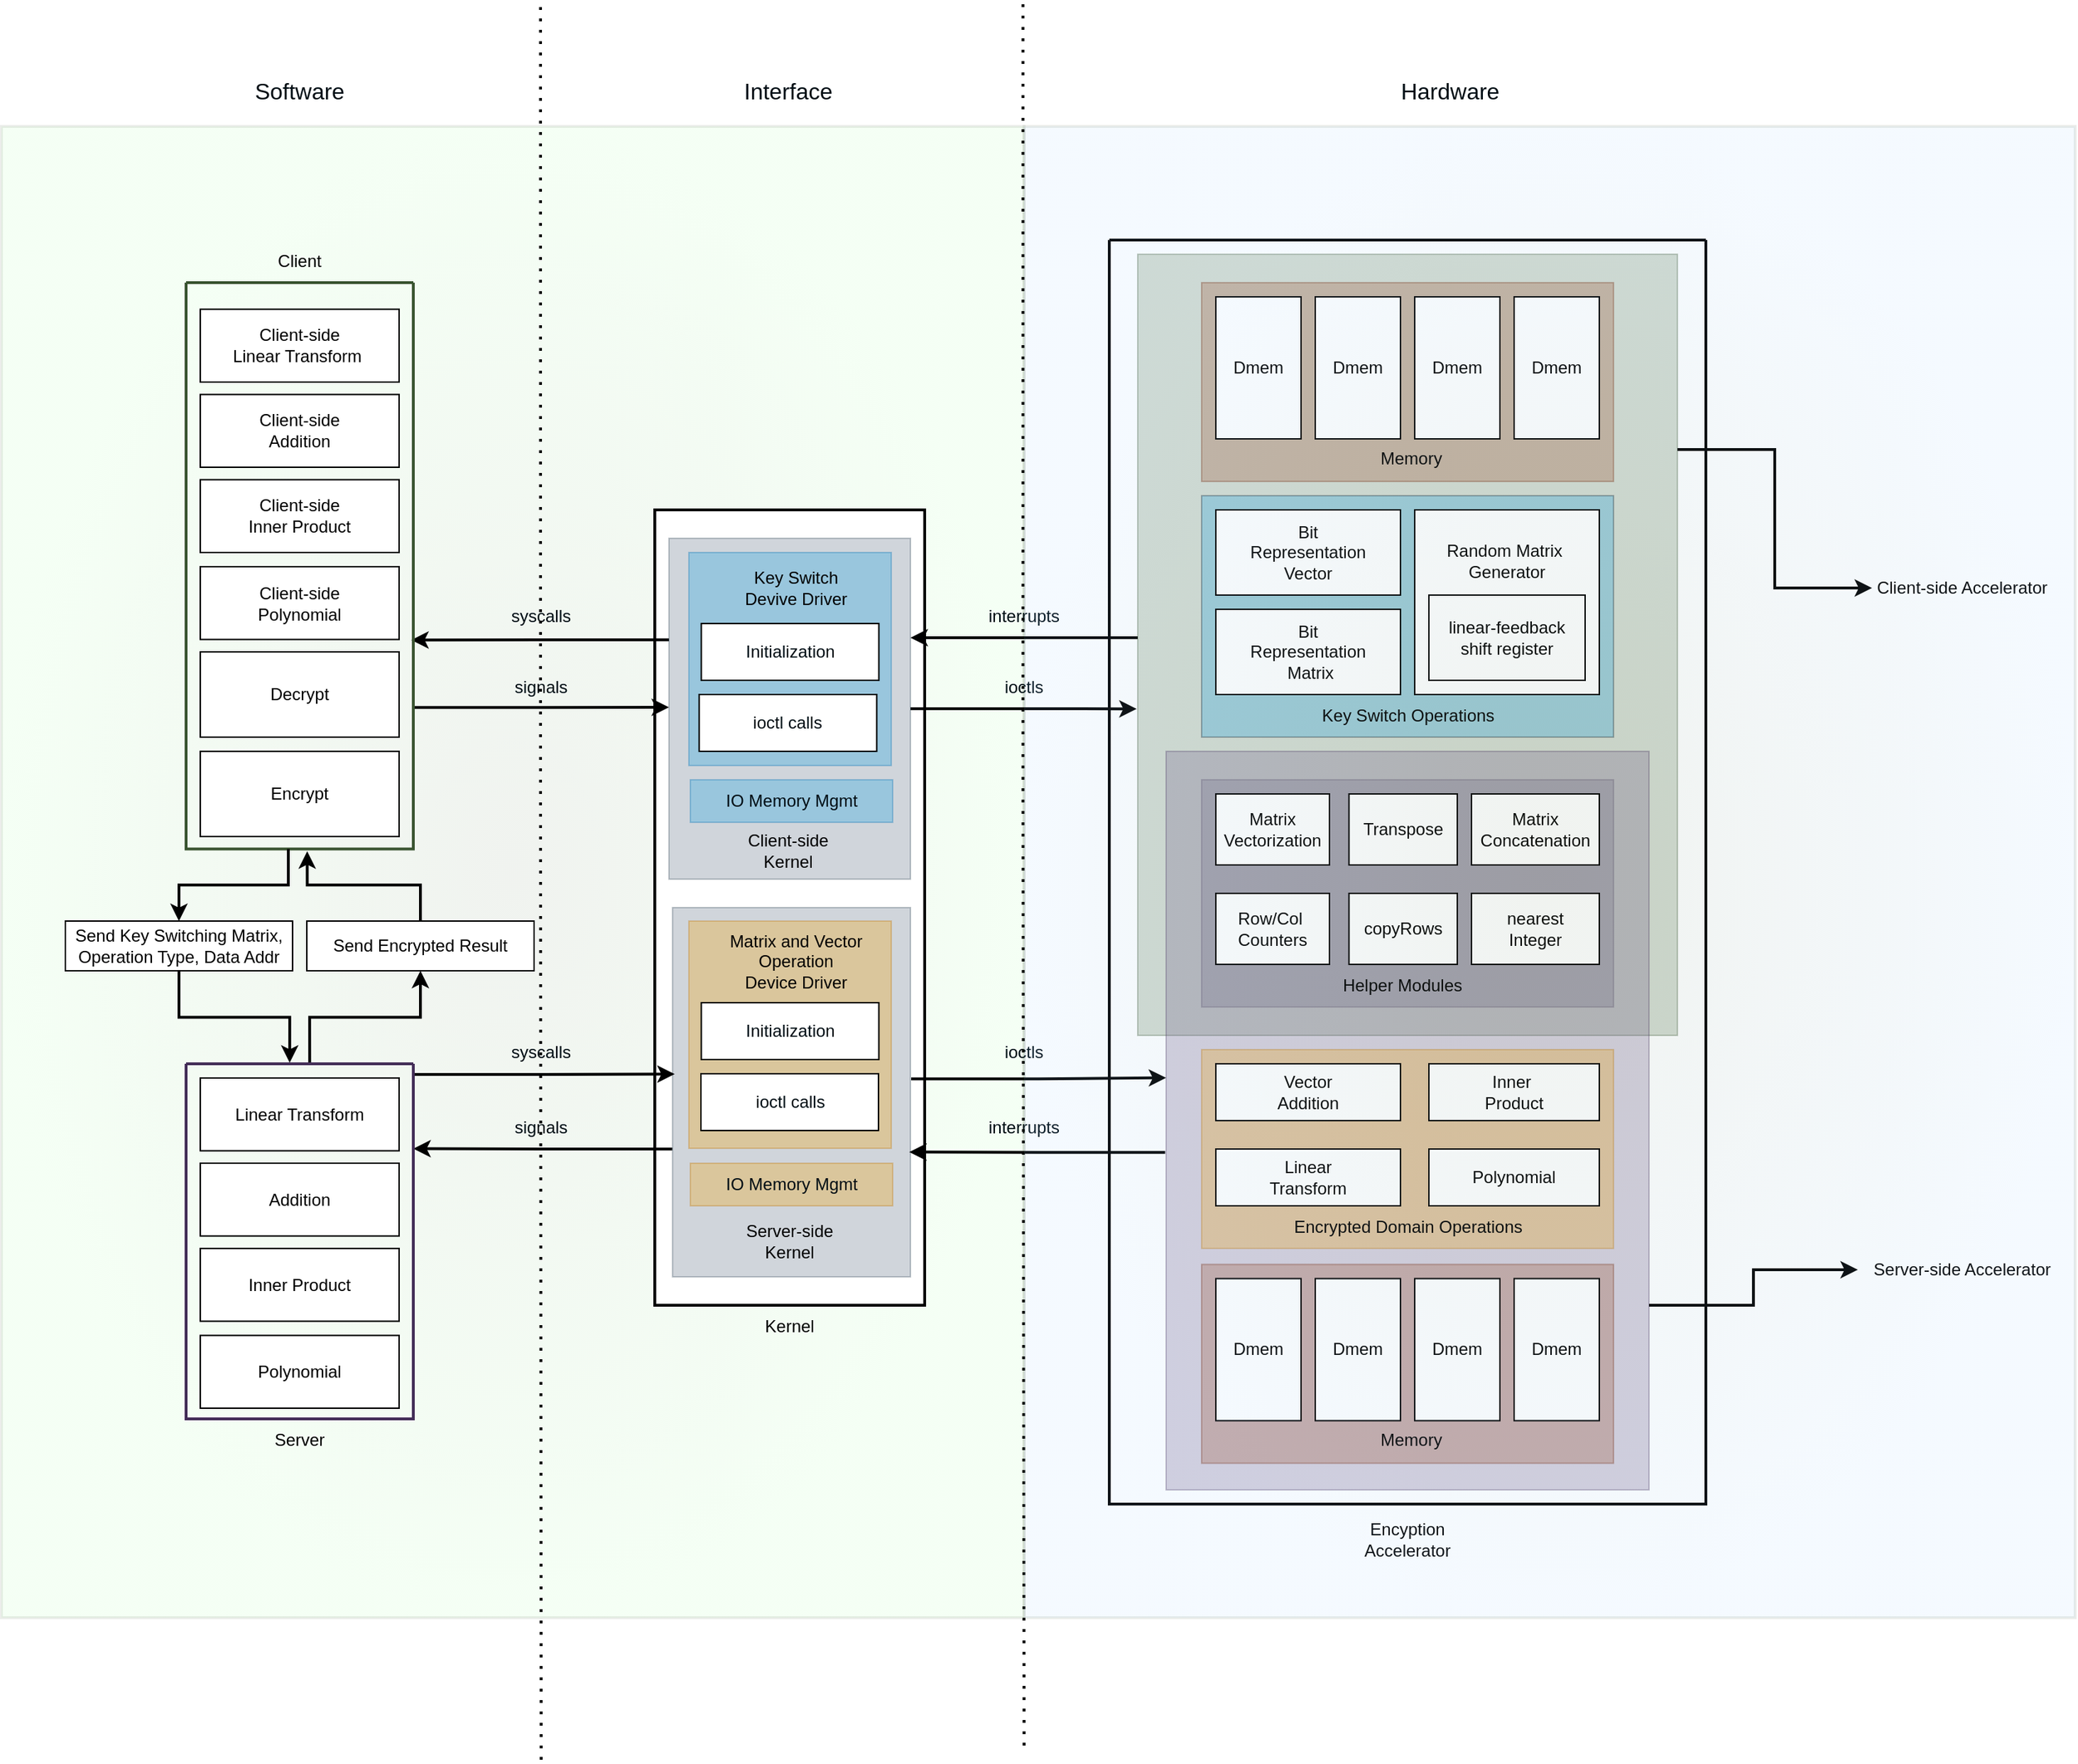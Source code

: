 <mxfile version="17.3.0" type="github">
  <diagram id="uq4rufS0qhb9Er1syNnk" name="Page-1">
    <mxGraphModel dx="2360" dy="2456" grid="1" gridSize="10" guides="1" tooltips="1" connect="1" arrows="1" fold="1" page="1" pageScale="1" pageWidth="827" pageHeight="1169" math="0" shadow="0">
      <root>
        <mxCell id="0" />
        <mxCell id="1" parent="0" />
        <mxCell id="1XTRg42DMQYUQiEpsJQx-182" value="" style="rounded=0;whiteSpace=wrap;html=1;fontColor=#ffffff;strokeWidth=2;gradientDirection=radial;fillColor=#6d8764;strokeColor=#3A5431;opacity=10;gradientColor=#99FF99;" parent="1" vertex="1">
          <mxGeometry x="-20" y="-10" width="720" height="1050" as="geometry" />
        </mxCell>
        <mxCell id="1XTRg42DMQYUQiEpsJQx-10" value="" style="rounded=0;whiteSpace=wrap;html=1;strokeWidth=2;" parent="1" vertex="1">
          <mxGeometry x="440" y="260" width="190" height="560" as="geometry" />
        </mxCell>
        <mxCell id="1XTRg42DMQYUQiEpsJQx-166" style="edgeStyle=orthogonalEdgeStyle;rounded=0;orthogonalLoop=1;jettySize=auto;html=1;exitX=1;exitY=0.5;exitDx=0;exitDy=0;fontColor=#000D14;strokeWidth=2;entryX=-0.002;entryY=0.582;entryDx=0;entryDy=0;entryPerimeter=0;" parent="1" source="1XTRg42DMQYUQiEpsJQx-77" target="1XTRg42DMQYUQiEpsJQx-120" edge="1">
          <mxGeometry relative="1" as="geometry" />
        </mxCell>
        <mxCell id="1XTRg42DMQYUQiEpsJQx-173" style="edgeStyle=orthogonalEdgeStyle;rounded=0;orthogonalLoop=1;jettySize=auto;html=1;exitX=0;exitY=0.298;exitDx=0;exitDy=0;entryX=0.991;entryY=0.631;entryDx=0;entryDy=0;fontColor=#000D14;strokeWidth=2;entryPerimeter=0;exitPerimeter=0;" parent="1" source="1XTRg42DMQYUQiEpsJQx-77" target="1XTRg42DMQYUQiEpsJQx-3" edge="1">
          <mxGeometry relative="1" as="geometry">
            <Array as="points" />
          </mxGeometry>
        </mxCell>
        <mxCell id="1XTRg42DMQYUQiEpsJQx-77" value="" style="rounded=0;whiteSpace=wrap;html=1;strokeWidth=1;opacity=30;fillColor=#647687;fontColor=#ffffff;strokeColor=#314354;" parent="1" vertex="1">
          <mxGeometry x="450" y="280" width="170" height="240" as="geometry" />
        </mxCell>
        <mxCell id="1XTRg42DMQYUQiEpsJQx-162" style="edgeStyle=orthogonalEdgeStyle;rounded=0;orthogonalLoop=1;jettySize=auto;html=1;exitX=1;exitY=0.75;exitDx=0;exitDy=0;fontColor=#000D14;strokeWidth=2;" parent="1" source="1XTRg42DMQYUQiEpsJQx-3" edge="1">
          <mxGeometry relative="1" as="geometry">
            <mxPoint x="450" y="399" as="targetPoint" />
            <Array as="points">
              <mxPoint x="360" y="399" />
            </Array>
          </mxGeometry>
        </mxCell>
        <mxCell id="1XTRg42DMQYUQiEpsJQx-3" value="" style="swimlane;startSize=0;fillColor=#6d8764;fontColor=#ffffff;strokeColor=#3A5431;strokeWidth=2;" parent="1" vertex="1">
          <mxGeometry x="110" y="100" width="160" height="398.75" as="geometry">
            <mxRectangle x="170" y="140" width="50" height="40" as="alternateBounds" />
          </mxGeometry>
        </mxCell>
        <mxCell id="1XTRg42DMQYUQiEpsJQx-36" value="Decrypt" style="rounded=0;whiteSpace=wrap;html=1;" parent="1XTRg42DMQYUQiEpsJQx-3" vertex="1">
          <mxGeometry x="10" y="260" width="140" height="60" as="geometry" />
        </mxCell>
        <mxCell id="1XTRg42DMQYUQiEpsJQx-73" value="Encrypt" style="rounded=0;whiteSpace=wrap;html=1;" parent="1XTRg42DMQYUQiEpsJQx-3" vertex="1">
          <mxGeometry x="10" y="330" width="140" height="60" as="geometry" />
        </mxCell>
        <mxCell id="1XTRg42DMQYUQiEpsJQx-72" value="Client-side&lt;br&gt;Linear Transform&amp;nbsp;" style="rounded=0;whiteSpace=wrap;html=1;strokeWidth=1;" parent="1XTRg42DMQYUQiEpsJQx-3" vertex="1">
          <mxGeometry x="10" y="18.75" width="140" height="51.25" as="geometry" />
        </mxCell>
        <mxCell id="1XTRg42DMQYUQiEpsJQx-128" value="Client-side&lt;br&gt;Addition" style="rounded=0;whiteSpace=wrap;html=1;strokeWidth=1;" parent="1XTRg42DMQYUQiEpsJQx-3" vertex="1">
          <mxGeometry x="10" y="78.75" width="140" height="51.25" as="geometry" />
        </mxCell>
        <mxCell id="1XTRg42DMQYUQiEpsJQx-131" value="Client-side&lt;br&gt;Inner Product" style="rounded=0;whiteSpace=wrap;html=1;strokeWidth=1;" parent="1XTRg42DMQYUQiEpsJQx-3" vertex="1">
          <mxGeometry x="10" y="138.75" width="140" height="51.25" as="geometry" />
        </mxCell>
        <mxCell id="1XTRg42DMQYUQiEpsJQx-133" value="Client-side&lt;br&gt;Polynomial" style="rounded=0;whiteSpace=wrap;html=1;strokeWidth=1;" parent="1XTRg42DMQYUQiEpsJQx-3" vertex="1">
          <mxGeometry x="10" y="200" width="140" height="51.25" as="geometry" />
        </mxCell>
        <mxCell id="1XTRg42DMQYUQiEpsJQx-93" value="" style="rounded=0;whiteSpace=wrap;html=1;fillColor=#1ba1e2;fontColor=#ffffff;strokeColor=#006EAF;opacity=30;" parent="1" vertex="1">
          <mxGeometry x="464" y="290" width="142.5" height="150" as="geometry" />
        </mxCell>
        <mxCell id="1XTRg42DMQYUQiEpsJQx-143" style="edgeStyle=orthogonalEdgeStyle;rounded=0;orthogonalLoop=1;jettySize=auto;html=1;exitX=0.45;exitY=1;exitDx=0;exitDy=0;entryX=0.5;entryY=0;entryDx=0;entryDy=0;strokeWidth=2;exitPerimeter=0;" parent="1" source="1XTRg42DMQYUQiEpsJQx-3" target="1XTRg42DMQYUQiEpsJQx-141" edge="1">
          <mxGeometry relative="1" as="geometry" />
        </mxCell>
        <mxCell id="1XTRg42DMQYUQiEpsJQx-4" value="Client" style="text;html=1;strokeColor=none;fillColor=none;align=center;verticalAlign=middle;whiteSpace=wrap;rounded=0;" parent="1" vertex="1">
          <mxGeometry x="160" y="70" width="60" height="30" as="geometry" />
        </mxCell>
        <mxCell id="1XTRg42DMQYUQiEpsJQx-5" value="" style="swimlane;startSize=0;strokeWidth=2;" parent="1" vertex="1">
          <mxGeometry x="760" y="70" width="420" height="890" as="geometry" />
        </mxCell>
        <mxCell id="1XTRg42DMQYUQiEpsJQx-42" value="" style="rounded=0;whiteSpace=wrap;html=1;strokeWidth=1;opacity=30;fillColor=#76608a;fontColor=#ffffff;strokeColor=#432D57;" parent="1XTRg42DMQYUQiEpsJQx-5" vertex="1">
          <mxGeometry x="65" y="380" width="290" height="160" as="geometry" />
        </mxCell>
        <mxCell id="1XTRg42DMQYUQiEpsJQx-120" value="" style="rounded=0;whiteSpace=wrap;html=1;strokeWidth=1;opacity=30;fillColor=#6d8764;fontColor=#ffffff;strokeColor=#3A5431;" parent="1XTRg42DMQYUQiEpsJQx-5" vertex="1">
          <mxGeometry x="20" y="10" width="380" height="550" as="geometry" />
        </mxCell>
        <mxCell id="1XTRg42DMQYUQiEpsJQx-123" value="" style="rounded=0;whiteSpace=wrap;html=1;strokeWidth=1;opacity=30;fillColor=#76608a;fontColor=#ffffff;strokeColor=#432D57;" parent="1XTRg42DMQYUQiEpsJQx-5" vertex="1">
          <mxGeometry x="40" y="360" width="340" height="520" as="geometry" />
        </mxCell>
        <mxCell id="1XTRg42DMQYUQiEpsJQx-69" value="" style="rounded=0;whiteSpace=wrap;html=1;strokeWidth=1;opacity=30;fillColor=#a0522d;fontColor=#ffffff;strokeColor=#6D1F00;" parent="1XTRg42DMQYUQiEpsJQx-5" vertex="1">
          <mxGeometry x="65" y="721.25" width="290" height="140" as="geometry" />
        </mxCell>
        <mxCell id="1XTRg42DMQYUQiEpsJQx-43" value="" style="rounded=0;whiteSpace=wrap;html=1;strokeWidth=1;opacity=30;fillColor=#f0a30a;fontColor=#000000;strokeColor=#BD7000;" parent="1XTRg42DMQYUQiEpsJQx-5" vertex="1">
          <mxGeometry x="65" y="570" width="290" height="140" as="geometry" />
        </mxCell>
        <mxCell id="1XTRg42DMQYUQiEpsJQx-24" value="" style="rounded=0;whiteSpace=wrap;html=1;opacity=30;fillColor=#1ba1e2;fontColor=#ffffff;strokeColor=#000D14;strokeWidth=1;" parent="1XTRg42DMQYUQiEpsJQx-5" vertex="1">
          <mxGeometry x="65" y="180" width="290" height="170" as="geometry" />
        </mxCell>
        <mxCell id="1XTRg42DMQYUQiEpsJQx-7" value="Bit&lt;br&gt;Representation &lt;br&gt;Vector" style="rounded=0;whiteSpace=wrap;html=1;" parent="1XTRg42DMQYUQiEpsJQx-5" vertex="1">
          <mxGeometry x="75" y="190" width="130" height="60" as="geometry" />
        </mxCell>
        <mxCell id="1XTRg42DMQYUQiEpsJQx-15" value="Bit&lt;br&gt;Representation&lt;br&gt;&amp;nbsp;Matrix" style="rounded=0;whiteSpace=wrap;html=1;" parent="1XTRg42DMQYUQiEpsJQx-5" vertex="1">
          <mxGeometry x="75" y="260" width="130" height="60" as="geometry" />
        </mxCell>
        <mxCell id="1XTRg42DMQYUQiEpsJQx-18" value="Vector&lt;br&gt;Addition" style="rounded=0;whiteSpace=wrap;html=1;" parent="1XTRg42DMQYUQiEpsJQx-5" vertex="1">
          <mxGeometry x="75" y="580" width="130" height="40" as="geometry" />
        </mxCell>
        <mxCell id="1XTRg42DMQYUQiEpsJQx-20" value="Linear&lt;br&gt;Transform" style="rounded=0;whiteSpace=wrap;html=1;" parent="1XTRg42DMQYUQiEpsJQx-5" vertex="1">
          <mxGeometry x="75" y="640" width="130" height="40" as="geometry" />
        </mxCell>
        <mxCell id="1XTRg42DMQYUQiEpsJQx-26" value="Key Switch Operations" style="text;html=1;strokeColor=none;fillColor=none;align=center;verticalAlign=middle;whiteSpace=wrap;rounded=0;opacity=30;" parent="1XTRg42DMQYUQiEpsJQx-5" vertex="1">
          <mxGeometry x="117.5" y="320" width="185" height="30" as="geometry" />
        </mxCell>
        <mxCell id="1XTRg42DMQYUQiEpsJQx-30" value="Random Matrix&amp;nbsp;&lt;br&gt;Generator&lt;br&gt;&lt;br&gt;&lt;br&gt;&lt;br&gt;&lt;br&gt;" style="rounded=0;whiteSpace=wrap;html=1;strokeWidth=1;" parent="1XTRg42DMQYUQiEpsJQx-5" vertex="1">
          <mxGeometry x="215" y="190" width="130" height="130" as="geometry" />
        </mxCell>
        <mxCell id="1XTRg42DMQYUQiEpsJQx-31" value="linear-feedback&lt;br&gt;shift register" style="rounded=0;whiteSpace=wrap;html=1;strokeWidth=1;" parent="1XTRg42DMQYUQiEpsJQx-5" vertex="1">
          <mxGeometry x="225" y="250" width="110" height="60" as="geometry" />
        </mxCell>
        <mxCell id="1XTRg42DMQYUQiEpsJQx-41" value="Inner&amp;nbsp;&lt;br&gt;Product" style="rounded=0;whiteSpace=wrap;html=1;" parent="1XTRg42DMQYUQiEpsJQx-5" vertex="1">
          <mxGeometry x="225" y="580" width="120" height="40" as="geometry" />
        </mxCell>
        <mxCell id="1XTRg42DMQYUQiEpsJQx-45" value="Encrypted Domain Operations" style="text;html=1;strokeColor=none;fillColor=none;align=center;verticalAlign=middle;whiteSpace=wrap;rounded=0;opacity=30;" parent="1XTRg42DMQYUQiEpsJQx-5" vertex="1">
          <mxGeometry x="117.5" y="680" width="185" height="30" as="geometry" />
        </mxCell>
        <mxCell id="1XTRg42DMQYUQiEpsJQx-55" value="Polynomial" style="rounded=0;whiteSpace=wrap;html=1;" parent="1XTRg42DMQYUQiEpsJQx-5" vertex="1">
          <mxGeometry x="225" y="640" width="120" height="40" as="geometry" />
        </mxCell>
        <mxCell id="1XTRg42DMQYUQiEpsJQx-62" value="Dmem" style="rounded=0;whiteSpace=wrap;html=1;" parent="1XTRg42DMQYUQiEpsJQx-5" vertex="1">
          <mxGeometry x="285" y="731.25" width="60" height="100" as="geometry" />
        </mxCell>
        <mxCell id="1XTRg42DMQYUQiEpsJQx-65" value="Dmem" style="rounded=0;whiteSpace=wrap;html=1;" parent="1XTRg42DMQYUQiEpsJQx-5" vertex="1">
          <mxGeometry x="215" y="731.25" width="60" height="100" as="geometry" />
        </mxCell>
        <mxCell id="1XTRg42DMQYUQiEpsJQx-66" value="Dmem" style="rounded=0;whiteSpace=wrap;html=1;" parent="1XTRg42DMQYUQiEpsJQx-5" vertex="1">
          <mxGeometry x="145" y="731.25" width="60" height="100" as="geometry" />
        </mxCell>
        <mxCell id="1XTRg42DMQYUQiEpsJQx-67" value="Dmem" style="rounded=0;whiteSpace=wrap;html=1;" parent="1XTRg42DMQYUQiEpsJQx-5" vertex="1">
          <mxGeometry x="75" y="731.25" width="60" height="100" as="geometry" />
        </mxCell>
        <mxCell id="1XTRg42DMQYUQiEpsJQx-70" value="&lt;div style=&quot;text-align: justify&quot;&gt;&lt;span style=&quot;font-family: &amp;#34;helvetica&amp;#34; ; text-align: center&quot;&gt;Memory&lt;/span&gt;&lt;/div&gt;" style="text;whiteSpace=wrap;html=1;" parent="1XTRg42DMQYUQiEpsJQx-5" vertex="1">
          <mxGeometry x="189.38" y="831.25" width="110" height="30" as="geometry" />
        </mxCell>
        <mxCell id="1XTRg42DMQYUQiEpsJQx-46" value="Helper Modules" style="text;html=1;strokeColor=none;fillColor=none;align=center;verticalAlign=middle;whiteSpace=wrap;rounded=0;opacity=30;" parent="1XTRg42DMQYUQiEpsJQx-5" vertex="1">
          <mxGeometry x="114.38" y="510" width="185" height="30" as="geometry" />
        </mxCell>
        <mxCell id="1XTRg42DMQYUQiEpsJQx-47" value="Matrix&lt;br&gt;Vectorization" style="rounded=0;whiteSpace=wrap;html=1;" parent="1XTRg42DMQYUQiEpsJQx-5" vertex="1">
          <mxGeometry x="75" y="390" width="80" height="50" as="geometry" />
        </mxCell>
        <mxCell id="1XTRg42DMQYUQiEpsJQx-48" value="Transpose" style="rounded=0;whiteSpace=wrap;html=1;" parent="1XTRg42DMQYUQiEpsJQx-5" vertex="1">
          <mxGeometry x="168.75" y="390" width="76.25" height="50" as="geometry" />
        </mxCell>
        <mxCell id="1XTRg42DMQYUQiEpsJQx-50" value="Row/Col&amp;nbsp;&lt;br&gt;Counters" style="rounded=0;whiteSpace=wrap;html=1;" parent="1XTRg42DMQYUQiEpsJQx-5" vertex="1">
          <mxGeometry x="75" y="460" width="80" height="50" as="geometry" />
        </mxCell>
        <mxCell id="1XTRg42DMQYUQiEpsJQx-54" value="nearest&lt;br&gt;Integer" style="rounded=0;whiteSpace=wrap;html=1;" parent="1XTRg42DMQYUQiEpsJQx-5" vertex="1">
          <mxGeometry x="255" y="460" width="90" height="50" as="geometry" />
        </mxCell>
        <mxCell id="1XTRg42DMQYUQiEpsJQx-59" value="Matrix&lt;br&gt;Concatenation" style="rounded=0;whiteSpace=wrap;html=1;" parent="1XTRg42DMQYUQiEpsJQx-5" vertex="1">
          <mxGeometry x="255" y="390" width="90" height="50" as="geometry" />
        </mxCell>
        <mxCell id="1XTRg42DMQYUQiEpsJQx-68" value="copyRows" style="rounded=0;whiteSpace=wrap;html=1;" parent="1XTRg42DMQYUQiEpsJQx-5" vertex="1">
          <mxGeometry x="168.75" y="460" width="76.25" height="50" as="geometry" />
        </mxCell>
        <mxCell id="1XTRg42DMQYUQiEpsJQx-114" value="" style="rounded=0;whiteSpace=wrap;html=1;strokeWidth=1;opacity=30;fillColor=#a0522d;fontColor=#ffffff;strokeColor=#6D1F00;" parent="1XTRg42DMQYUQiEpsJQx-5" vertex="1">
          <mxGeometry x="65" y="30" width="290" height="140" as="geometry" />
        </mxCell>
        <mxCell id="1XTRg42DMQYUQiEpsJQx-115" value="Dmem" style="rounded=0;whiteSpace=wrap;html=1;" parent="1XTRg42DMQYUQiEpsJQx-5" vertex="1">
          <mxGeometry x="285" y="40" width="60" height="100" as="geometry" />
        </mxCell>
        <mxCell id="1XTRg42DMQYUQiEpsJQx-116" value="Dmem" style="rounded=0;whiteSpace=wrap;html=1;" parent="1XTRg42DMQYUQiEpsJQx-5" vertex="1">
          <mxGeometry x="215" y="40" width="60" height="100" as="geometry" />
        </mxCell>
        <mxCell id="1XTRg42DMQYUQiEpsJQx-117" value="Dmem" style="rounded=0;whiteSpace=wrap;html=1;" parent="1XTRg42DMQYUQiEpsJQx-5" vertex="1">
          <mxGeometry x="145" y="40" width="60" height="100" as="geometry" />
        </mxCell>
        <mxCell id="1XTRg42DMQYUQiEpsJQx-118" value="Dmem" style="rounded=0;whiteSpace=wrap;html=1;" parent="1XTRg42DMQYUQiEpsJQx-5" vertex="1">
          <mxGeometry x="75" y="40" width="60" height="100" as="geometry" />
        </mxCell>
        <mxCell id="1XTRg42DMQYUQiEpsJQx-119" value="&lt;div style=&quot;text-align: justify&quot;&gt;&lt;span style=&quot;font-family: &amp;#34;helvetica&amp;#34; ; text-align: center&quot;&gt;Memory&lt;/span&gt;&lt;/div&gt;" style="text;whiteSpace=wrap;html=1;" parent="1XTRg42DMQYUQiEpsJQx-5" vertex="1">
          <mxGeometry x="189.38" y="140" width="110" height="30" as="geometry" />
        </mxCell>
        <mxCell id="1XTRg42DMQYUQiEpsJQx-6" value="Encyption Accelerator" style="text;html=1;strokeColor=none;fillColor=none;align=center;verticalAlign=middle;whiteSpace=wrap;rounded=0;" parent="1" vertex="1">
          <mxGeometry x="940" y="970" width="60" height="30" as="geometry" />
        </mxCell>
        <mxCell id="1XTRg42DMQYUQiEpsJQx-76" value="Client-side &lt;br&gt;Kernel" style="text;html=1;strokeColor=none;fillColor=none;align=center;verticalAlign=middle;whiteSpace=wrap;rounded=0;opacity=30;" parent="1" vertex="1">
          <mxGeometry x="468.75" y="480" width="130" height="40" as="geometry" />
        </mxCell>
        <mxCell id="1XTRg42DMQYUQiEpsJQx-167" style="edgeStyle=orthogonalEdgeStyle;rounded=0;orthogonalLoop=1;jettySize=auto;html=1;exitX=1.003;exitY=0.464;exitDx=0;exitDy=0;fontColor=#000D14;strokeWidth=2;entryX=0;entryY=0.442;entryDx=0;entryDy=0;entryPerimeter=0;exitPerimeter=0;" parent="1" source="1XTRg42DMQYUQiEpsJQx-79" target="1XTRg42DMQYUQiEpsJQx-123" edge="1">
          <mxGeometry relative="1" as="geometry">
            <mxPoint x="800" y="650" as="targetPoint" />
          </mxGeometry>
        </mxCell>
        <mxCell id="1XTRg42DMQYUQiEpsJQx-175" style="edgeStyle=orthogonalEdgeStyle;rounded=0;orthogonalLoop=1;jettySize=auto;html=1;entryX=1;entryY=0.239;entryDx=0;entryDy=0;fontColor=#000D14;strokeWidth=2;entryPerimeter=0;exitX=-0.001;exitY=0.654;exitDx=0;exitDy=0;exitPerimeter=0;" parent="1" source="1XTRg42DMQYUQiEpsJQx-79" target="1XTRg42DMQYUQiEpsJQx-97" edge="1">
          <mxGeometry relative="1" as="geometry">
            <mxPoint x="450" y="710" as="sourcePoint" />
          </mxGeometry>
        </mxCell>
        <mxCell id="1XTRg42DMQYUQiEpsJQx-79" value="" style="rounded=0;whiteSpace=wrap;html=1;strokeWidth=1;opacity=30;fillColor=#647687;fontColor=#ffffff;strokeColor=#314354;" parent="1" vertex="1">
          <mxGeometry x="452.5" y="540" width="167.5" height="260" as="geometry" />
        </mxCell>
        <mxCell id="1XTRg42DMQYUQiEpsJQx-83" value="Kernel" style="text;html=1;strokeColor=none;fillColor=none;align=center;verticalAlign=middle;whiteSpace=wrap;rounded=0;" parent="1" vertex="1">
          <mxGeometry x="505" y="820" width="60" height="30" as="geometry" />
        </mxCell>
        <mxCell id="1XTRg42DMQYUQiEpsJQx-92" value="Key Switch &lt;br&gt;Devive Driver" style="text;html=1;strokeColor=none;fillColor=none;align=center;verticalAlign=middle;whiteSpace=wrap;rounded=0;opacity=30;" parent="1" vertex="1">
          <mxGeometry x="477.75" y="300" width="122.5" height="30" as="geometry" />
        </mxCell>
        <mxCell id="1XTRg42DMQYUQiEpsJQx-145" style="edgeStyle=orthogonalEdgeStyle;rounded=0;orthogonalLoop=1;jettySize=auto;html=1;exitX=0.544;exitY=-0.003;exitDx=0;exitDy=0;entryX=0.5;entryY=1;entryDx=0;entryDy=0;strokeWidth=2;exitPerimeter=0;" parent="1" source="1XTRg42DMQYUQiEpsJQx-97" target="1XTRg42DMQYUQiEpsJQx-142" edge="1">
          <mxGeometry relative="1" as="geometry" />
        </mxCell>
        <mxCell id="1XTRg42DMQYUQiEpsJQx-163" style="edgeStyle=orthogonalEdgeStyle;rounded=0;orthogonalLoop=1;jettySize=auto;html=1;exitX=1.002;exitY=0.03;exitDx=0;exitDy=0;entryX=0.009;entryY=0.451;entryDx=0;entryDy=0;fontColor=#000D14;strokeWidth=2;entryPerimeter=0;exitPerimeter=0;" parent="1" source="1XTRg42DMQYUQiEpsJQx-97" target="1XTRg42DMQYUQiEpsJQx-79" edge="1">
          <mxGeometry relative="1" as="geometry" />
        </mxCell>
        <mxCell id="1XTRg42DMQYUQiEpsJQx-97" value="" style="swimlane;startSize=0;fillColor=#76608a;fontColor=#ffffff;strokeColor=#432D57;strokeWidth=2;" parent="1" vertex="1">
          <mxGeometry x="110" y="650" width="160" height="250" as="geometry">
            <mxRectangle x="170" y="140" width="50" height="40" as="alternateBounds" />
          </mxGeometry>
        </mxCell>
        <mxCell id="1XTRg42DMQYUQiEpsJQx-135" value="Linear Transform" style="rounded=0;whiteSpace=wrap;html=1;strokeWidth=1;" parent="1XTRg42DMQYUQiEpsJQx-97" vertex="1">
          <mxGeometry x="10" y="10" width="140" height="51.25" as="geometry" />
        </mxCell>
        <mxCell id="1XTRg42DMQYUQiEpsJQx-136" value="Addition" style="rounded=0;whiteSpace=wrap;html=1;strokeWidth=1;" parent="1XTRg42DMQYUQiEpsJQx-97" vertex="1">
          <mxGeometry x="10" y="70" width="140" height="51.25" as="geometry" />
        </mxCell>
        <mxCell id="1XTRg42DMQYUQiEpsJQx-137" value="Inner Product" style="rounded=0;whiteSpace=wrap;html=1;strokeWidth=1;" parent="1XTRg42DMQYUQiEpsJQx-97" vertex="1">
          <mxGeometry x="10" y="130" width="140" height="51.25" as="geometry" />
        </mxCell>
        <mxCell id="1XTRg42DMQYUQiEpsJQx-138" value="Polynomial" style="rounded=0;whiteSpace=wrap;html=1;strokeWidth=1;" parent="1XTRg42DMQYUQiEpsJQx-97" vertex="1">
          <mxGeometry x="10" y="191.25" width="140" height="51.25" as="geometry" />
        </mxCell>
        <mxCell id="1XTRg42DMQYUQiEpsJQx-102" value="Server" style="text;html=1;strokeColor=none;fillColor=none;align=center;verticalAlign=middle;whiteSpace=wrap;rounded=0;" parent="1" vertex="1">
          <mxGeometry x="160" y="900" width="60" height="30" as="geometry" />
        </mxCell>
        <mxCell id="1XTRg42DMQYUQiEpsJQx-104" value="Server-side &lt;br&gt;Kernel" style="text;html=1;strokeColor=none;fillColor=none;align=center;verticalAlign=middle;whiteSpace=wrap;rounded=0;opacity=30;" parent="1" vertex="1">
          <mxGeometry x="470" y="760" width="130" height="30" as="geometry" />
        </mxCell>
        <mxCell id="1XTRg42DMQYUQiEpsJQx-121" value="Client-side Accelerator" style="text;html=1;strokeColor=none;fillColor=none;align=center;verticalAlign=middle;whiteSpace=wrap;rounded=0;opacity=30;" parent="1" vertex="1">
          <mxGeometry x="1297" y="300" width="127" height="30" as="geometry" />
        </mxCell>
        <mxCell id="1XTRg42DMQYUQiEpsJQx-126" style="edgeStyle=orthogonalEdgeStyle;rounded=0;orthogonalLoop=1;jettySize=auto;html=1;exitX=1;exitY=0.25;exitDx=0;exitDy=0;strokeWidth=2;" parent="1" source="1XTRg42DMQYUQiEpsJQx-120" target="1XTRg42DMQYUQiEpsJQx-121" edge="1">
          <mxGeometry relative="1" as="geometry" />
        </mxCell>
        <mxCell id="1XTRg42DMQYUQiEpsJQx-124" value="Server-side Accelerator" style="text;html=1;strokeColor=none;fillColor=none;align=center;verticalAlign=middle;whiteSpace=wrap;rounded=0;opacity=30;" parent="1" vertex="1">
          <mxGeometry x="1287" y="780" width="146.62" height="30" as="geometry" />
        </mxCell>
        <mxCell id="1XTRg42DMQYUQiEpsJQx-127" style="edgeStyle=orthogonalEdgeStyle;rounded=0;orthogonalLoop=1;jettySize=auto;html=1;exitX=1;exitY=0.75;exitDx=0;exitDy=0;strokeWidth=2;" parent="1" source="1XTRg42DMQYUQiEpsJQx-123" target="1XTRg42DMQYUQiEpsJQx-124" edge="1">
          <mxGeometry relative="1" as="geometry" />
        </mxCell>
        <mxCell id="1XTRg42DMQYUQiEpsJQx-144" style="edgeStyle=orthogonalEdgeStyle;rounded=0;orthogonalLoop=1;jettySize=auto;html=1;exitX=0.5;exitY=1;exitDx=0;exitDy=0;entryX=0.456;entryY=-0.003;entryDx=0;entryDy=0;strokeWidth=2;entryPerimeter=0;" parent="1" source="1XTRg42DMQYUQiEpsJQx-141" target="1XTRg42DMQYUQiEpsJQx-97" edge="1">
          <mxGeometry relative="1" as="geometry" />
        </mxCell>
        <mxCell id="1XTRg42DMQYUQiEpsJQx-141" value="&lt;span&gt;Send Key Switching Matrix,&lt;br&gt;Operation Type, Data Addr&lt;br&gt;&lt;/span&gt;" style="rounded=0;whiteSpace=wrap;html=1;strokeWidth=1;" parent="1" vertex="1">
          <mxGeometry x="25" y="549.5" width="160" height="35" as="geometry" />
        </mxCell>
        <mxCell id="1XTRg42DMQYUQiEpsJQx-146" style="edgeStyle=orthogonalEdgeStyle;rounded=0;orthogonalLoop=1;jettySize=auto;html=1;exitX=0.5;exitY=0;exitDx=0;exitDy=0;entryX=0.533;entryY=1.004;entryDx=0;entryDy=0;strokeWidth=2;entryPerimeter=0;" parent="1" source="1XTRg42DMQYUQiEpsJQx-142" target="1XTRg42DMQYUQiEpsJQx-3" edge="1">
          <mxGeometry relative="1" as="geometry" />
        </mxCell>
        <mxCell id="1XTRg42DMQYUQiEpsJQx-142" value="&lt;span&gt;Send Encrypted Result&lt;/span&gt;" style="rounded=0;whiteSpace=wrap;html=1;strokeWidth=1;" parent="1" vertex="1">
          <mxGeometry x="195" y="549.5" width="160" height="35" as="geometry" />
        </mxCell>
        <mxCell id="1XTRg42DMQYUQiEpsJQx-149" value="" style="rounded=0;whiteSpace=wrap;html=1;fillColor=#f0a30a;fontColor=#000000;strokeColor=#BD7000;opacity=30;" parent="1" vertex="1">
          <mxGeometry x="464" y="549.5" width="142.5" height="160" as="geometry" />
        </mxCell>
        <mxCell id="1XTRg42DMQYUQiEpsJQx-150" value="Matrix and Vector Operation &lt;br&gt;Device Driver" style="text;html=1;strokeColor=none;fillColor=none;align=center;verticalAlign=middle;whiteSpace=wrap;rounded=0;opacity=30;" parent="1" vertex="1">
          <mxGeometry x="477.75" y="562" width="122.5" height="31.25" as="geometry" />
        </mxCell>
        <mxCell id="1XTRg42DMQYUQiEpsJQx-151" value="&lt;font color=&quot;#000d14&quot;&gt;IO Memory Mgmt&lt;/font&gt;" style="rounded=0;whiteSpace=wrap;html=1;fillColor=#1ba1e2;fontColor=#ffffff;strokeColor=#006EAF;opacity=30;" parent="1" vertex="1">
          <mxGeometry x="465" y="450" width="142.5" height="30" as="geometry" />
        </mxCell>
        <mxCell id="1XTRg42DMQYUQiEpsJQx-154" value="&lt;font color=&quot;#000d14&quot;&gt;Initialization&lt;/font&gt;" style="rounded=0;whiteSpace=wrap;html=1;" parent="1" vertex="1">
          <mxGeometry x="472.75" y="340" width="125" height="40" as="geometry" />
        </mxCell>
        <mxCell id="1XTRg42DMQYUQiEpsJQx-155" value="&lt;font color=&quot;#000d14&quot;&gt;Initialization&lt;/font&gt;" style="rounded=0;whiteSpace=wrap;html=1;" parent="1" vertex="1">
          <mxGeometry x="472.75" y="607" width="125" height="40" as="geometry" />
        </mxCell>
        <mxCell id="1XTRg42DMQYUQiEpsJQx-158" value="&lt;span style=&quot;color: rgb(0 , 13 , 20)&quot;&gt;ioctl calls&lt;/span&gt;" style="rounded=0;whiteSpace=wrap;html=1;" parent="1" vertex="1">
          <mxGeometry x="472.5" y="657" width="125" height="40" as="geometry" />
        </mxCell>
        <mxCell id="1XTRg42DMQYUQiEpsJQx-156" value="&lt;font color=&quot;#000d14&quot;&gt;ioctl calls&lt;/font&gt;" style="rounded=0;whiteSpace=wrap;html=1;" parent="1" vertex="1">
          <mxGeometry x="471.25" y="390" width="125" height="40" as="geometry" />
        </mxCell>
        <mxCell id="1XTRg42DMQYUQiEpsJQx-164" value="syscalls" style="text;html=1;strokeColor=none;fillColor=none;align=center;verticalAlign=middle;whiteSpace=wrap;rounded=0;fontColor=#000D14;" parent="1" vertex="1">
          <mxGeometry x="330" y="320" width="60" height="30" as="geometry" />
        </mxCell>
        <mxCell id="1XTRg42DMQYUQiEpsJQx-165" value="syscalls" style="text;html=1;strokeColor=none;fillColor=none;align=center;verticalAlign=middle;whiteSpace=wrap;rounded=0;fontColor=#000D14;" parent="1" vertex="1">
          <mxGeometry x="330" y="627" width="60" height="30" as="geometry" />
        </mxCell>
        <mxCell id="1XTRg42DMQYUQiEpsJQx-168" value="ioctls" style="text;html=1;strokeColor=none;fillColor=none;align=center;verticalAlign=middle;whiteSpace=wrap;rounded=0;fontColor=#000D14;" parent="1" vertex="1">
          <mxGeometry x="670" y="370" width="60" height="30" as="geometry" />
        </mxCell>
        <mxCell id="1XTRg42DMQYUQiEpsJQx-169" value="ioctls" style="text;html=1;strokeColor=none;fillColor=none;align=center;verticalAlign=middle;whiteSpace=wrap;rounded=0;fontColor=#000D14;" parent="1" vertex="1">
          <mxGeometry x="670" y="627" width="60" height="30" as="geometry" />
        </mxCell>
        <mxCell id="1XTRg42DMQYUQiEpsJQx-171" style="edgeStyle=orthogonalEdgeStyle;rounded=0;orthogonalLoop=1;jettySize=auto;html=1;fontColor=#000D14;strokeWidth=2;" parent="1" edge="1">
          <mxGeometry relative="1" as="geometry">
            <mxPoint x="780" y="350" as="sourcePoint" />
            <mxPoint x="620" y="350" as="targetPoint" />
          </mxGeometry>
        </mxCell>
        <mxCell id="1XTRg42DMQYUQiEpsJQx-172" value="interrupts" style="text;html=1;strokeColor=none;fillColor=none;align=center;verticalAlign=middle;whiteSpace=wrap;rounded=0;fontColor=#000D14;" parent="1" vertex="1">
          <mxGeometry x="670" y="320" width="60" height="30" as="geometry" />
        </mxCell>
        <mxCell id="1XTRg42DMQYUQiEpsJQx-176" value="signals" style="text;html=1;strokeColor=none;fillColor=none;align=center;verticalAlign=middle;whiteSpace=wrap;rounded=0;fontColor=#000D14;" parent="1" vertex="1">
          <mxGeometry x="330" y="370" width="60" height="30" as="geometry" />
        </mxCell>
        <mxCell id="1XTRg42DMQYUQiEpsJQx-177" value="signals" style="text;html=1;strokeColor=none;fillColor=none;align=center;verticalAlign=middle;whiteSpace=wrap;rounded=0;fontColor=#000D14;" parent="1" vertex="1">
          <mxGeometry x="330" y="679.5" width="60" height="30" as="geometry" />
        </mxCell>
        <mxCell id="1XTRg42DMQYUQiEpsJQx-178" style="edgeStyle=orthogonalEdgeStyle;rounded=0;orthogonalLoop=1;jettySize=auto;html=1;exitX=-0.002;exitY=0.543;exitDx=0;exitDy=0;fontColor=#000D14;strokeWidth=2;exitPerimeter=0;entryX=0.995;entryY=0.662;entryDx=0;entryDy=0;entryPerimeter=0;" parent="1" source="1XTRg42DMQYUQiEpsJQx-123" target="1XTRg42DMQYUQiEpsJQx-79" edge="1">
          <mxGeometry relative="1" as="geometry">
            <mxPoint x="630" y="712" as="targetPoint" />
          </mxGeometry>
        </mxCell>
        <mxCell id="1XTRg42DMQYUQiEpsJQx-179" value="interrupts" style="text;html=1;strokeColor=none;fillColor=none;align=center;verticalAlign=middle;whiteSpace=wrap;rounded=0;fontColor=#000D14;" parent="1" vertex="1">
          <mxGeometry x="670" y="679.5" width="60" height="30" as="geometry" />
        </mxCell>
        <mxCell id="1XTRg42DMQYUQiEpsJQx-181" value="&lt;font color=&quot;#000d14&quot;&gt;IO Memory Mgmt&lt;/font&gt;" style="rounded=0;whiteSpace=wrap;html=1;fillColor=#f0a30a;fontColor=#000000;strokeColor=#BD7000;opacity=30;" parent="1" vertex="1">
          <mxGeometry x="465" y="720" width="142.5" height="30" as="geometry" />
        </mxCell>
        <mxCell id="1XTRg42DMQYUQiEpsJQx-183" value="" style="endArrow=none;dashed=1;html=1;dashPattern=1 3;strokeWidth=2;rounded=0;fontColor=#000D14;" parent="1" edge="1">
          <mxGeometry width="50" height="50" relative="1" as="geometry">
            <mxPoint x="700" y="1130" as="sourcePoint" />
            <mxPoint x="699.23" y="-98" as="targetPoint" />
            <Array as="points">
              <mxPoint x="699.23" y="462" />
            </Array>
          </mxGeometry>
        </mxCell>
        <mxCell id="1XTRg42DMQYUQiEpsJQx-184" value="" style="rounded=0;whiteSpace=wrap;html=1;fontColor=#ffffff;strokeWidth=2;gradientDirection=radial;fillColor=#6d8764;strokeColor=#3A5431;opacity=10;gradientColor=#99CCFF;" parent="1" vertex="1">
          <mxGeometry x="700" y="-10" width="740" height="1050" as="geometry" />
        </mxCell>
        <mxCell id="1XTRg42DMQYUQiEpsJQx-185" value="Software" style="text;html=1;strokeColor=none;fillColor=none;align=center;verticalAlign=middle;whiteSpace=wrap;rounded=0;fontColor=#000D14;opacity=10;strokeWidth=2;fontSize=16;" parent="1" vertex="1">
          <mxGeometry x="160" y="-50" width="60" height="30" as="geometry" />
        </mxCell>
        <mxCell id="1XTRg42DMQYUQiEpsJQx-186" value="Hardware" style="text;html=1;strokeColor=none;fillColor=none;align=center;verticalAlign=middle;whiteSpace=wrap;rounded=0;fontColor=#000D14;opacity=10;strokeWidth=2;fontSize=16;" parent="1" vertex="1">
          <mxGeometry x="970" y="-50" width="60" height="30" as="geometry" />
        </mxCell>
        <mxCell id="1XTRg42DMQYUQiEpsJQx-187" value="" style="endArrow=none;dashed=1;html=1;dashPattern=1 3;strokeWidth=2;rounded=0;fontColor=#000D14;" parent="1" edge="1">
          <mxGeometry width="50" height="50" relative="1" as="geometry">
            <mxPoint x="360" y="1140" as="sourcePoint" />
            <mxPoint x="359.55" y="-98" as="targetPoint" />
            <Array as="points">
              <mxPoint x="359.55" y="462" />
            </Array>
          </mxGeometry>
        </mxCell>
        <mxCell id="1XTRg42DMQYUQiEpsJQx-188" value="Interface" style="text;html=1;strokeColor=none;fillColor=none;align=center;verticalAlign=middle;whiteSpace=wrap;rounded=0;fontColor=#000D14;opacity=10;strokeWidth=2;fontSize=16;" parent="1" vertex="1">
          <mxGeometry x="503.75" y="-50" width="60" height="30" as="geometry" />
        </mxCell>
      </root>
    </mxGraphModel>
  </diagram>
</mxfile>
